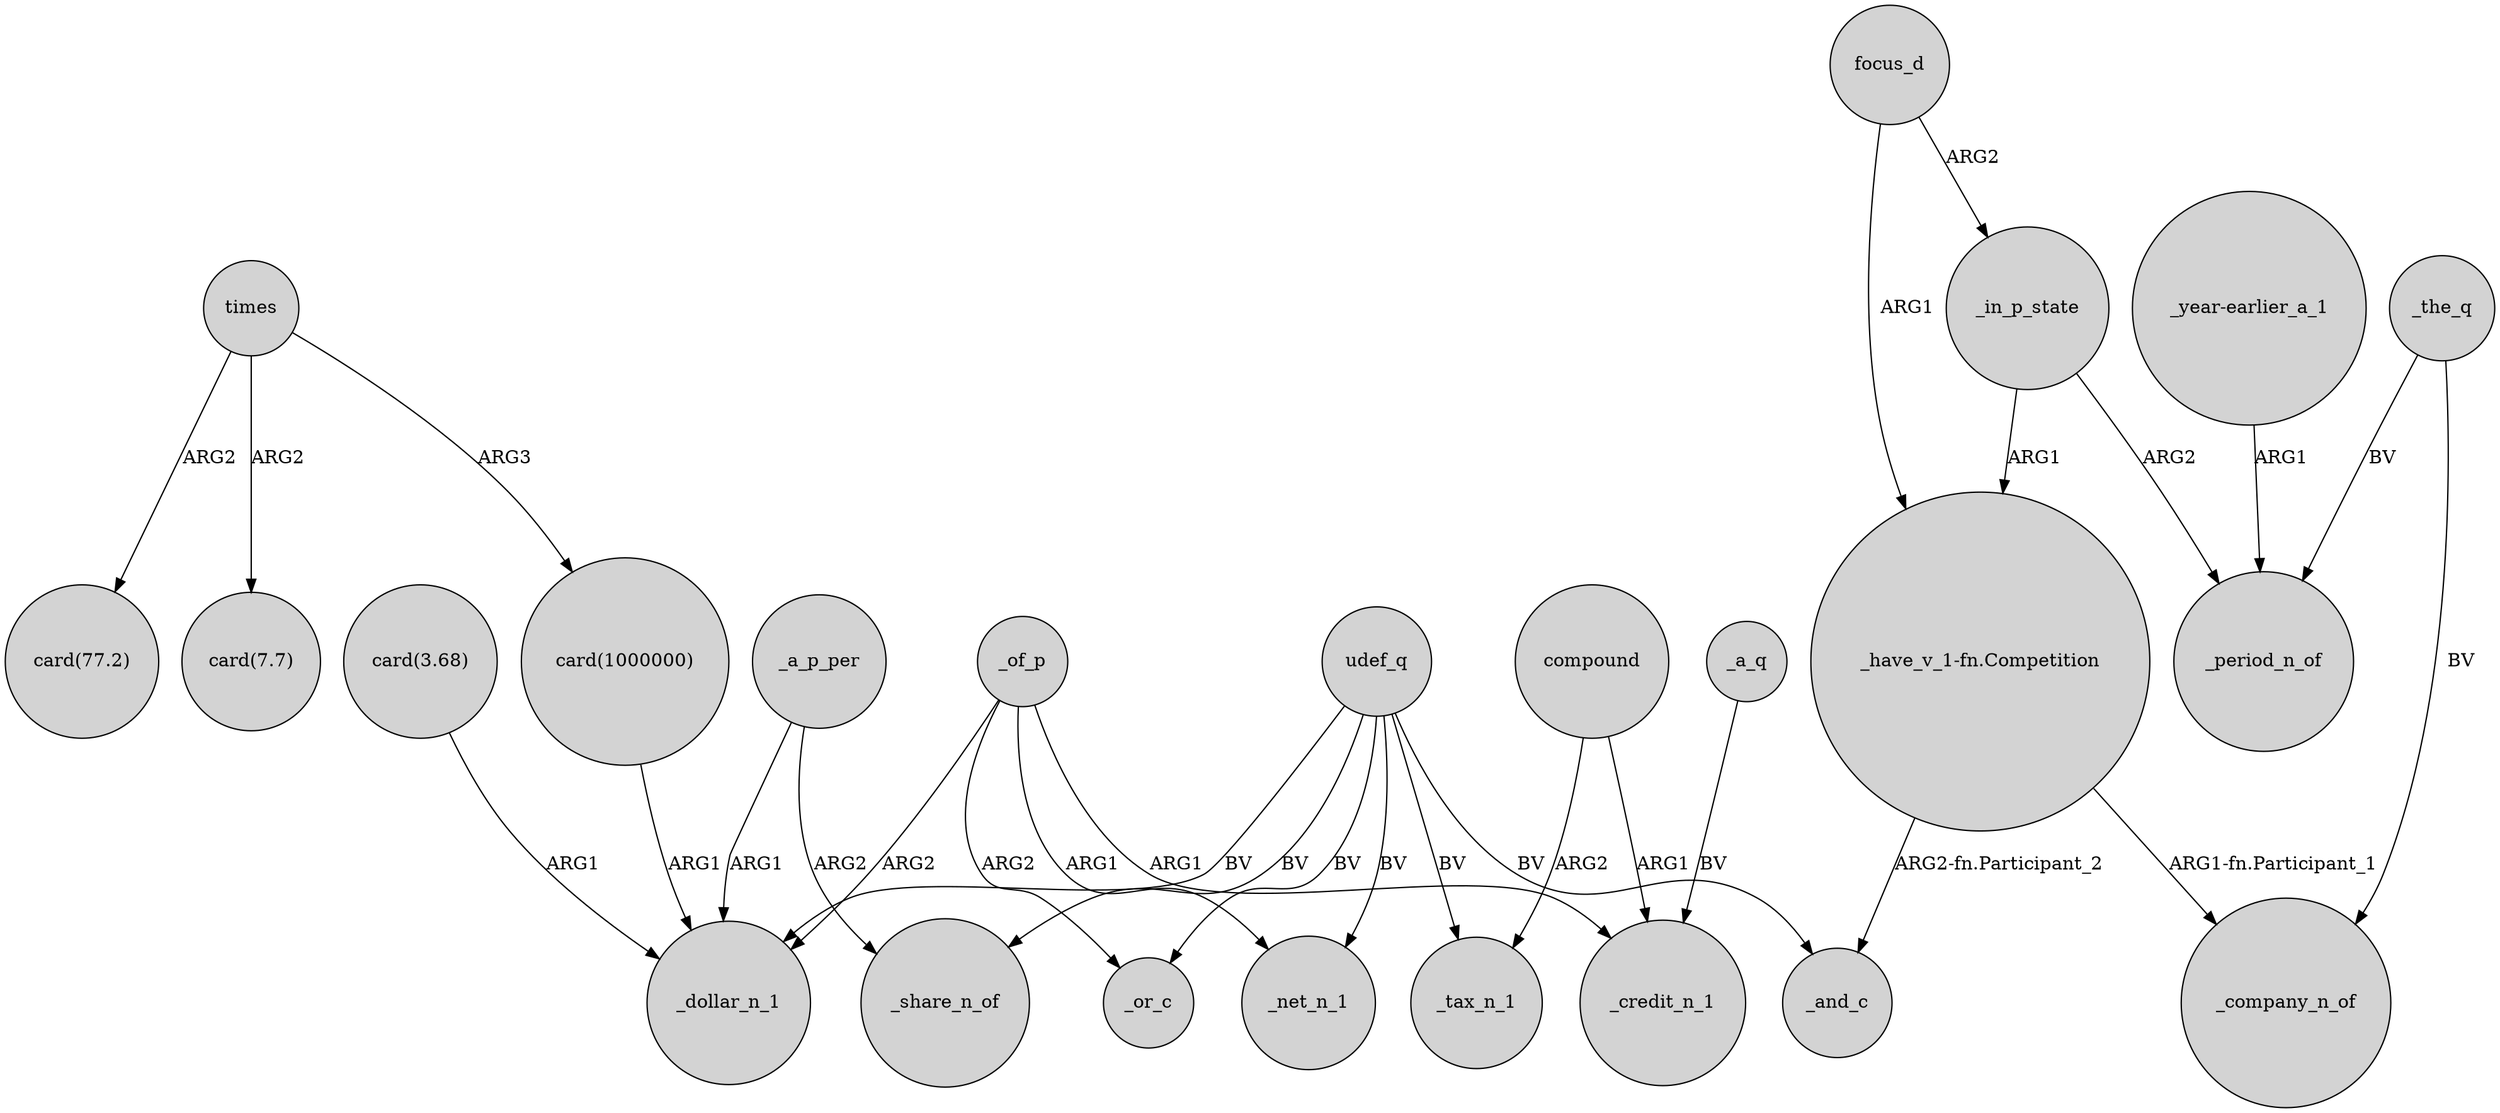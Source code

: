 digraph {
	node [shape=circle style=filled]
	times -> "card(77.2)" [label=ARG2]
	"card(3.68)" -> _dollar_n_1 [label=ARG1]
	times -> "card(7.7)" [label=ARG2]
	focus_d -> _in_p_state [label=ARG2]
	"_year-earlier_a_1" -> _period_n_of [label=ARG1]
	udef_q -> _tax_n_1 [label=BV]
	times -> "card(1000000)" [label=ARG3]
	focus_d -> "_have_v_1-fn.Competition" [label=ARG1]
	udef_q -> _and_c [label=BV]
	udef_q -> _or_c [label=BV]
	_of_p -> _credit_n_1 [label=ARG1]
	_a_p_per -> _share_n_of [label=ARG2]
	compound -> _credit_n_1 [label=ARG1]
	"_have_v_1-fn.Competition" -> _and_c [label="ARG2-fn.Participant_2"]
	udef_q -> _share_n_of [label=BV]
	udef_q -> _net_n_1 [label=BV]
	compound -> _tax_n_1 [label=ARG2]
	udef_q -> _dollar_n_1 [label=BV]
	"card(1000000)" -> _dollar_n_1 [label=ARG1]
	_of_p -> _net_n_1 [label=ARG1]
	"_have_v_1-fn.Competition" -> _company_n_of [label="ARG1-fn.Participant_1"]
	_a_p_per -> _dollar_n_1 [label=ARG1]
	_in_p_state -> _period_n_of [label=ARG2]
	_of_p -> _or_c [label=ARG2]
	_in_p_state -> "_have_v_1-fn.Competition" [label=ARG1]
	_the_q -> _period_n_of [label=BV]
	_of_p -> _dollar_n_1 [label=ARG2]
	_the_q -> _company_n_of [label=BV]
	_a_q -> _credit_n_1 [label=BV]
}
